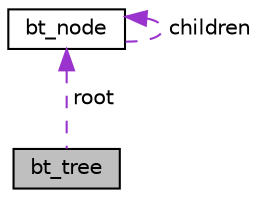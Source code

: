 digraph "bt_tree"
{
 // LATEX_PDF_SIZE
  edge [fontname="Helvetica",fontsize="10",labelfontname="Helvetica",labelfontsize="10"];
  node [fontname="Helvetica",fontsize="10",shape=record];
  Node1 [label="bt_tree",height=0.2,width=0.4,color="black", fillcolor="grey75", style="filled", fontcolor="black",tooltip="Structure of a B-Tree."];
  Node2 -> Node1 [dir="back",color="darkorchid3",fontsize="10",style="dashed",label=" root" ,fontname="Helvetica"];
  Node2 [label="bt_node",height=0.2,width=0.4,color="black", fillcolor="white", style="filled",URL="$structbt__node.html",tooltip="Structure of a node of a B-Tree."];
  Node2 -> Node2 [dir="back",color="darkorchid3",fontsize="10",style="dashed",label=" children" ,fontname="Helvetica"];
}
